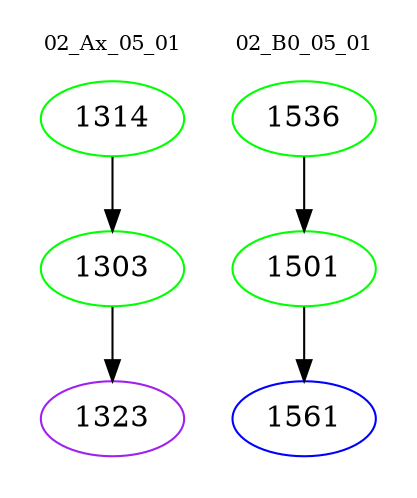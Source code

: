 digraph{
subgraph cluster_0 {
color = white
label = "02_Ax_05_01";
fontsize=10;
T0_1314 [label="1314", color="green"]
T0_1314 -> T0_1303 [color="black"]
T0_1303 [label="1303", color="green"]
T0_1303 -> T0_1323 [color="black"]
T0_1323 [label="1323", color="purple"]
}
subgraph cluster_1 {
color = white
label = "02_B0_05_01";
fontsize=10;
T1_1536 [label="1536", color="green"]
T1_1536 -> T1_1501 [color="black"]
T1_1501 [label="1501", color="green"]
T1_1501 -> T1_1561 [color="black"]
T1_1561 [label="1561", color="blue"]
}
}
